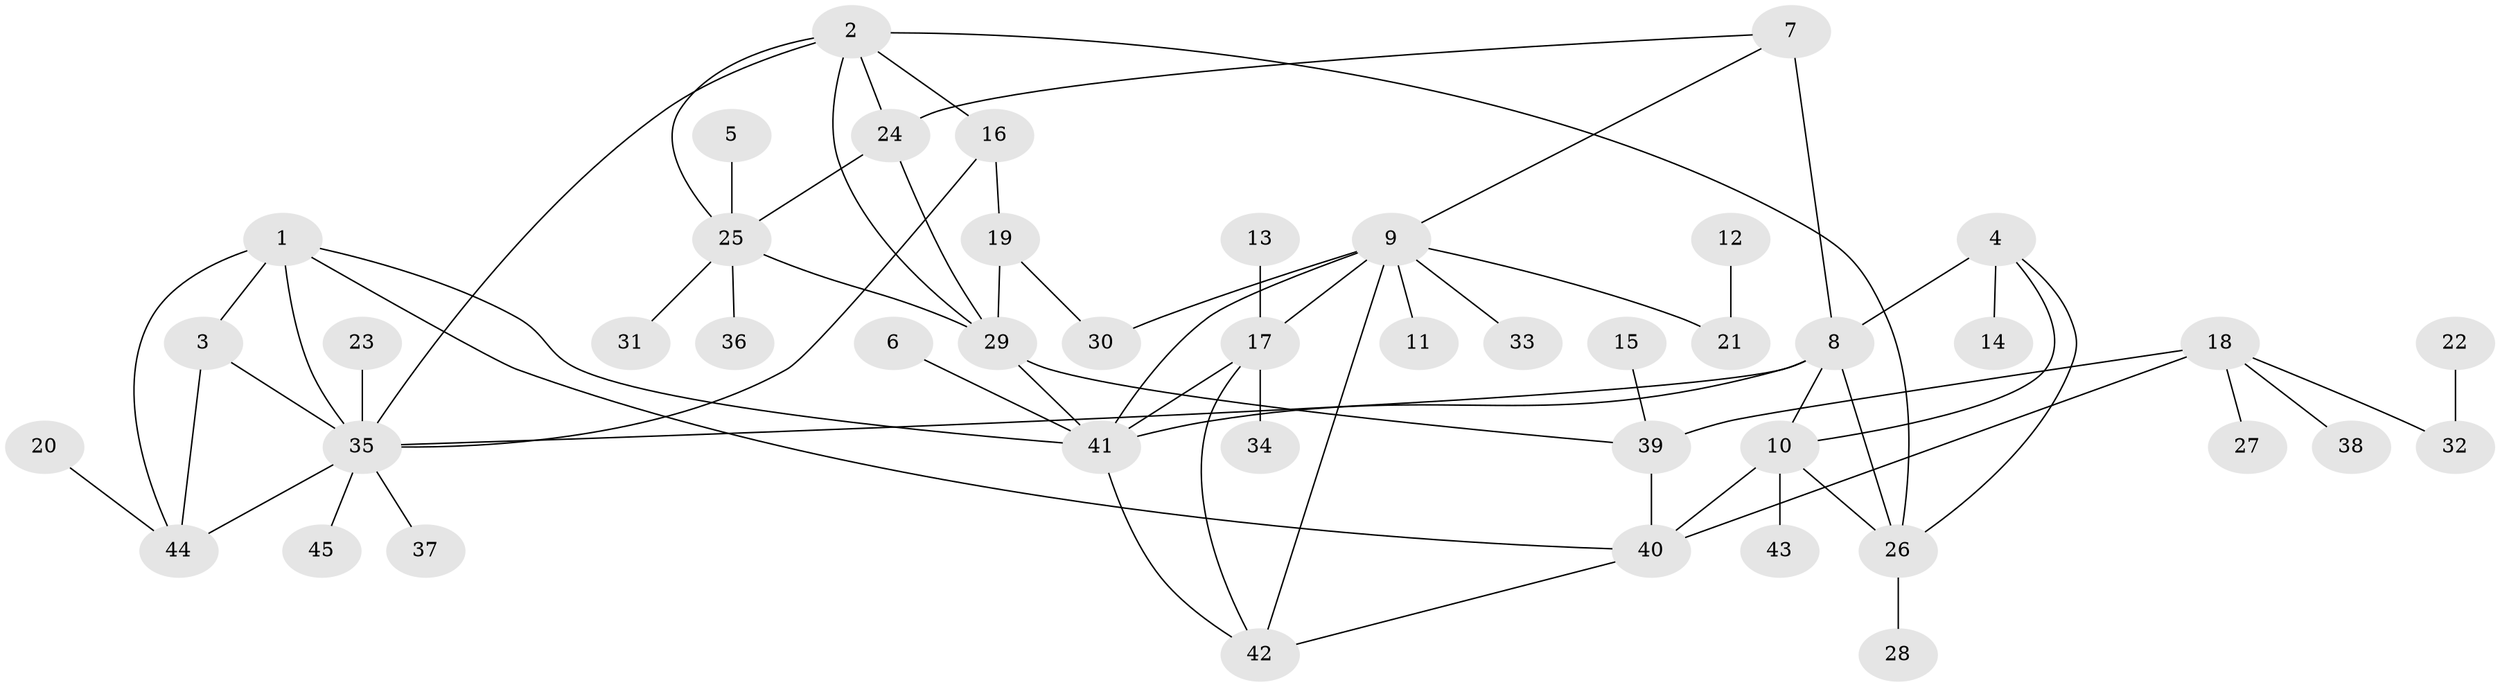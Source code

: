 // original degree distribution, {5: 0.05555555555555555, 4: 0.022222222222222223, 11: 0.011111111111111112, 6: 0.06666666666666667, 8: 0.022222222222222223, 7: 0.03333333333333333, 10: 0.022222222222222223, 1: 0.5444444444444444, 2: 0.15555555555555556, 3: 0.06666666666666667}
// Generated by graph-tools (version 1.1) at 2025/02/03/09/25 03:02:32]
// undirected, 45 vertices, 68 edges
graph export_dot {
graph [start="1"]
  node [color=gray90,style=filled];
  1;
  2;
  3;
  4;
  5;
  6;
  7;
  8;
  9;
  10;
  11;
  12;
  13;
  14;
  15;
  16;
  17;
  18;
  19;
  20;
  21;
  22;
  23;
  24;
  25;
  26;
  27;
  28;
  29;
  30;
  31;
  32;
  33;
  34;
  35;
  36;
  37;
  38;
  39;
  40;
  41;
  42;
  43;
  44;
  45;
  1 -- 3 [weight=1.0];
  1 -- 35 [weight=1.0];
  1 -- 40 [weight=1.0];
  1 -- 41 [weight=1.0];
  1 -- 44 [weight=1.0];
  2 -- 16 [weight=1.0];
  2 -- 24 [weight=1.0];
  2 -- 25 [weight=1.0];
  2 -- 26 [weight=1.0];
  2 -- 29 [weight=1.0];
  2 -- 35 [weight=1.0];
  3 -- 35 [weight=1.0];
  3 -- 44 [weight=1.0];
  4 -- 8 [weight=1.0];
  4 -- 10 [weight=1.0];
  4 -- 14 [weight=1.0];
  4 -- 26 [weight=1.0];
  5 -- 25 [weight=1.0];
  6 -- 41 [weight=1.0];
  7 -- 8 [weight=1.0];
  7 -- 9 [weight=1.0];
  7 -- 24 [weight=1.0];
  8 -- 10 [weight=1.0];
  8 -- 26 [weight=1.0];
  8 -- 35 [weight=1.0];
  8 -- 41 [weight=2.0];
  9 -- 11 [weight=1.0];
  9 -- 17 [weight=1.0];
  9 -- 21 [weight=1.0];
  9 -- 30 [weight=1.0];
  9 -- 33 [weight=1.0];
  9 -- 41 [weight=1.0];
  9 -- 42 [weight=1.0];
  10 -- 26 [weight=1.0];
  10 -- 40 [weight=1.0];
  10 -- 43 [weight=1.0];
  12 -- 21 [weight=1.0];
  13 -- 17 [weight=1.0];
  15 -- 39 [weight=1.0];
  16 -- 19 [weight=1.0];
  16 -- 35 [weight=1.0];
  17 -- 34 [weight=1.0];
  17 -- 41 [weight=1.0];
  17 -- 42 [weight=1.0];
  18 -- 27 [weight=1.0];
  18 -- 32 [weight=1.0];
  18 -- 38 [weight=1.0];
  18 -- 39 [weight=1.0];
  18 -- 40 [weight=2.0];
  19 -- 29 [weight=1.0];
  19 -- 30 [weight=1.0];
  20 -- 44 [weight=1.0];
  22 -- 32 [weight=1.0];
  23 -- 35 [weight=1.0];
  24 -- 25 [weight=1.0];
  24 -- 29 [weight=1.0];
  25 -- 29 [weight=1.0];
  25 -- 31 [weight=1.0];
  25 -- 36 [weight=1.0];
  26 -- 28 [weight=1.0];
  29 -- 39 [weight=1.0];
  29 -- 41 [weight=1.0];
  35 -- 37 [weight=1.0];
  35 -- 44 [weight=1.0];
  35 -- 45 [weight=1.0];
  39 -- 40 [weight=2.0];
  40 -- 42 [weight=1.0];
  41 -- 42 [weight=1.0];
}
